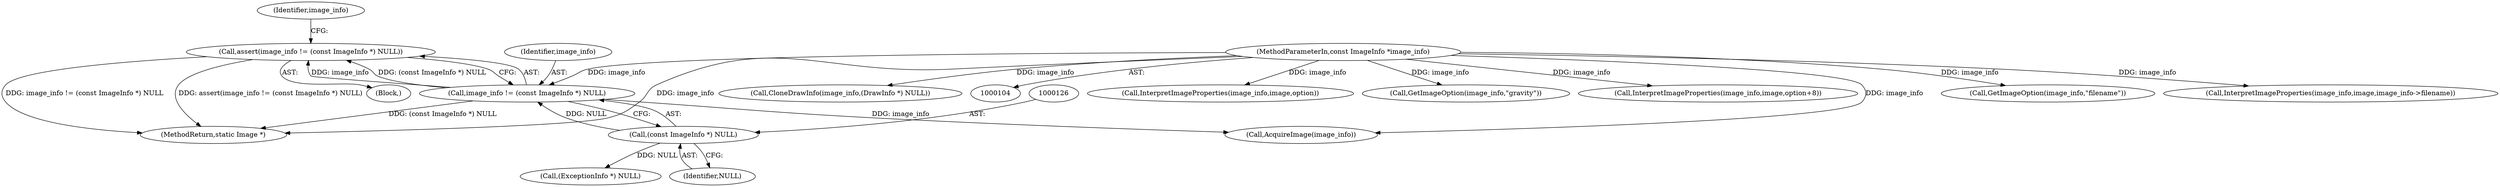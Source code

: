 digraph "0_ImageMagick_aeff00de228bc5a158c2a975ab47845d8a1db456@API" {
"1000122" [label="(Call,assert(image_info != (const ImageInfo *) NULL))"];
"1000123" [label="(Call,image_info != (const ImageInfo *) NULL)"];
"1000105" [label="(MethodParameterIn,const ImageInfo *image_info)"];
"1000125" [label="(Call,(const ImageInfo *) NULL)"];
"1000107" [label="(Block,)"];
"1001001" [label="(MethodReturn,static Image *)"];
"1000208" [label="(Call,InterpretImageProperties(image_info,image,option))"];
"1000131" [label="(Identifier,image_info)"];
"1000152" [label="(Call,(ExceptionInfo *) NULL)"];
"1000245" [label="(Call,GetImageOption(image_info,\"gravity\"))"];
"1000199" [label="(Call,InterpretImageProperties(image_info,image,option+8))"];
"1000127" [label="(Identifier,NULL)"];
"1000122" [label="(Call,assert(image_info != (const ImageInfo *) NULL))"];
"1000125" [label="(Call,(const ImageInfo *) NULL)"];
"1000124" [label="(Identifier,image_info)"];
"1000163" [label="(Call,AcquireImage(image_info))"];
"1000172" [label="(Call,GetImageOption(image_info,\"filename\"))"];
"1000183" [label="(Call,InterpretImageProperties(image_info,image,image_info->filename))"];
"1000230" [label="(Call,CloneDrawInfo(image_info,(DrawInfo *) NULL))"];
"1000105" [label="(MethodParameterIn,const ImageInfo *image_info)"];
"1000123" [label="(Call,image_info != (const ImageInfo *) NULL)"];
"1000122" -> "1000107"  [label="AST: "];
"1000122" -> "1000123"  [label="CFG: "];
"1000123" -> "1000122"  [label="AST: "];
"1000131" -> "1000122"  [label="CFG: "];
"1000122" -> "1001001"  [label="DDG: image_info != (const ImageInfo *) NULL"];
"1000122" -> "1001001"  [label="DDG: assert(image_info != (const ImageInfo *) NULL)"];
"1000123" -> "1000122"  [label="DDG: image_info"];
"1000123" -> "1000122"  [label="DDG: (const ImageInfo *) NULL"];
"1000123" -> "1000125"  [label="CFG: "];
"1000124" -> "1000123"  [label="AST: "];
"1000125" -> "1000123"  [label="AST: "];
"1000123" -> "1001001"  [label="DDG: (const ImageInfo *) NULL"];
"1000105" -> "1000123"  [label="DDG: image_info"];
"1000125" -> "1000123"  [label="DDG: NULL"];
"1000123" -> "1000163"  [label="DDG: image_info"];
"1000105" -> "1000104"  [label="AST: "];
"1000105" -> "1001001"  [label="DDG: image_info"];
"1000105" -> "1000163"  [label="DDG: image_info"];
"1000105" -> "1000172"  [label="DDG: image_info"];
"1000105" -> "1000183"  [label="DDG: image_info"];
"1000105" -> "1000199"  [label="DDG: image_info"];
"1000105" -> "1000208"  [label="DDG: image_info"];
"1000105" -> "1000230"  [label="DDG: image_info"];
"1000105" -> "1000245"  [label="DDG: image_info"];
"1000125" -> "1000127"  [label="CFG: "];
"1000126" -> "1000125"  [label="AST: "];
"1000127" -> "1000125"  [label="AST: "];
"1000125" -> "1000152"  [label="DDG: NULL"];
}
